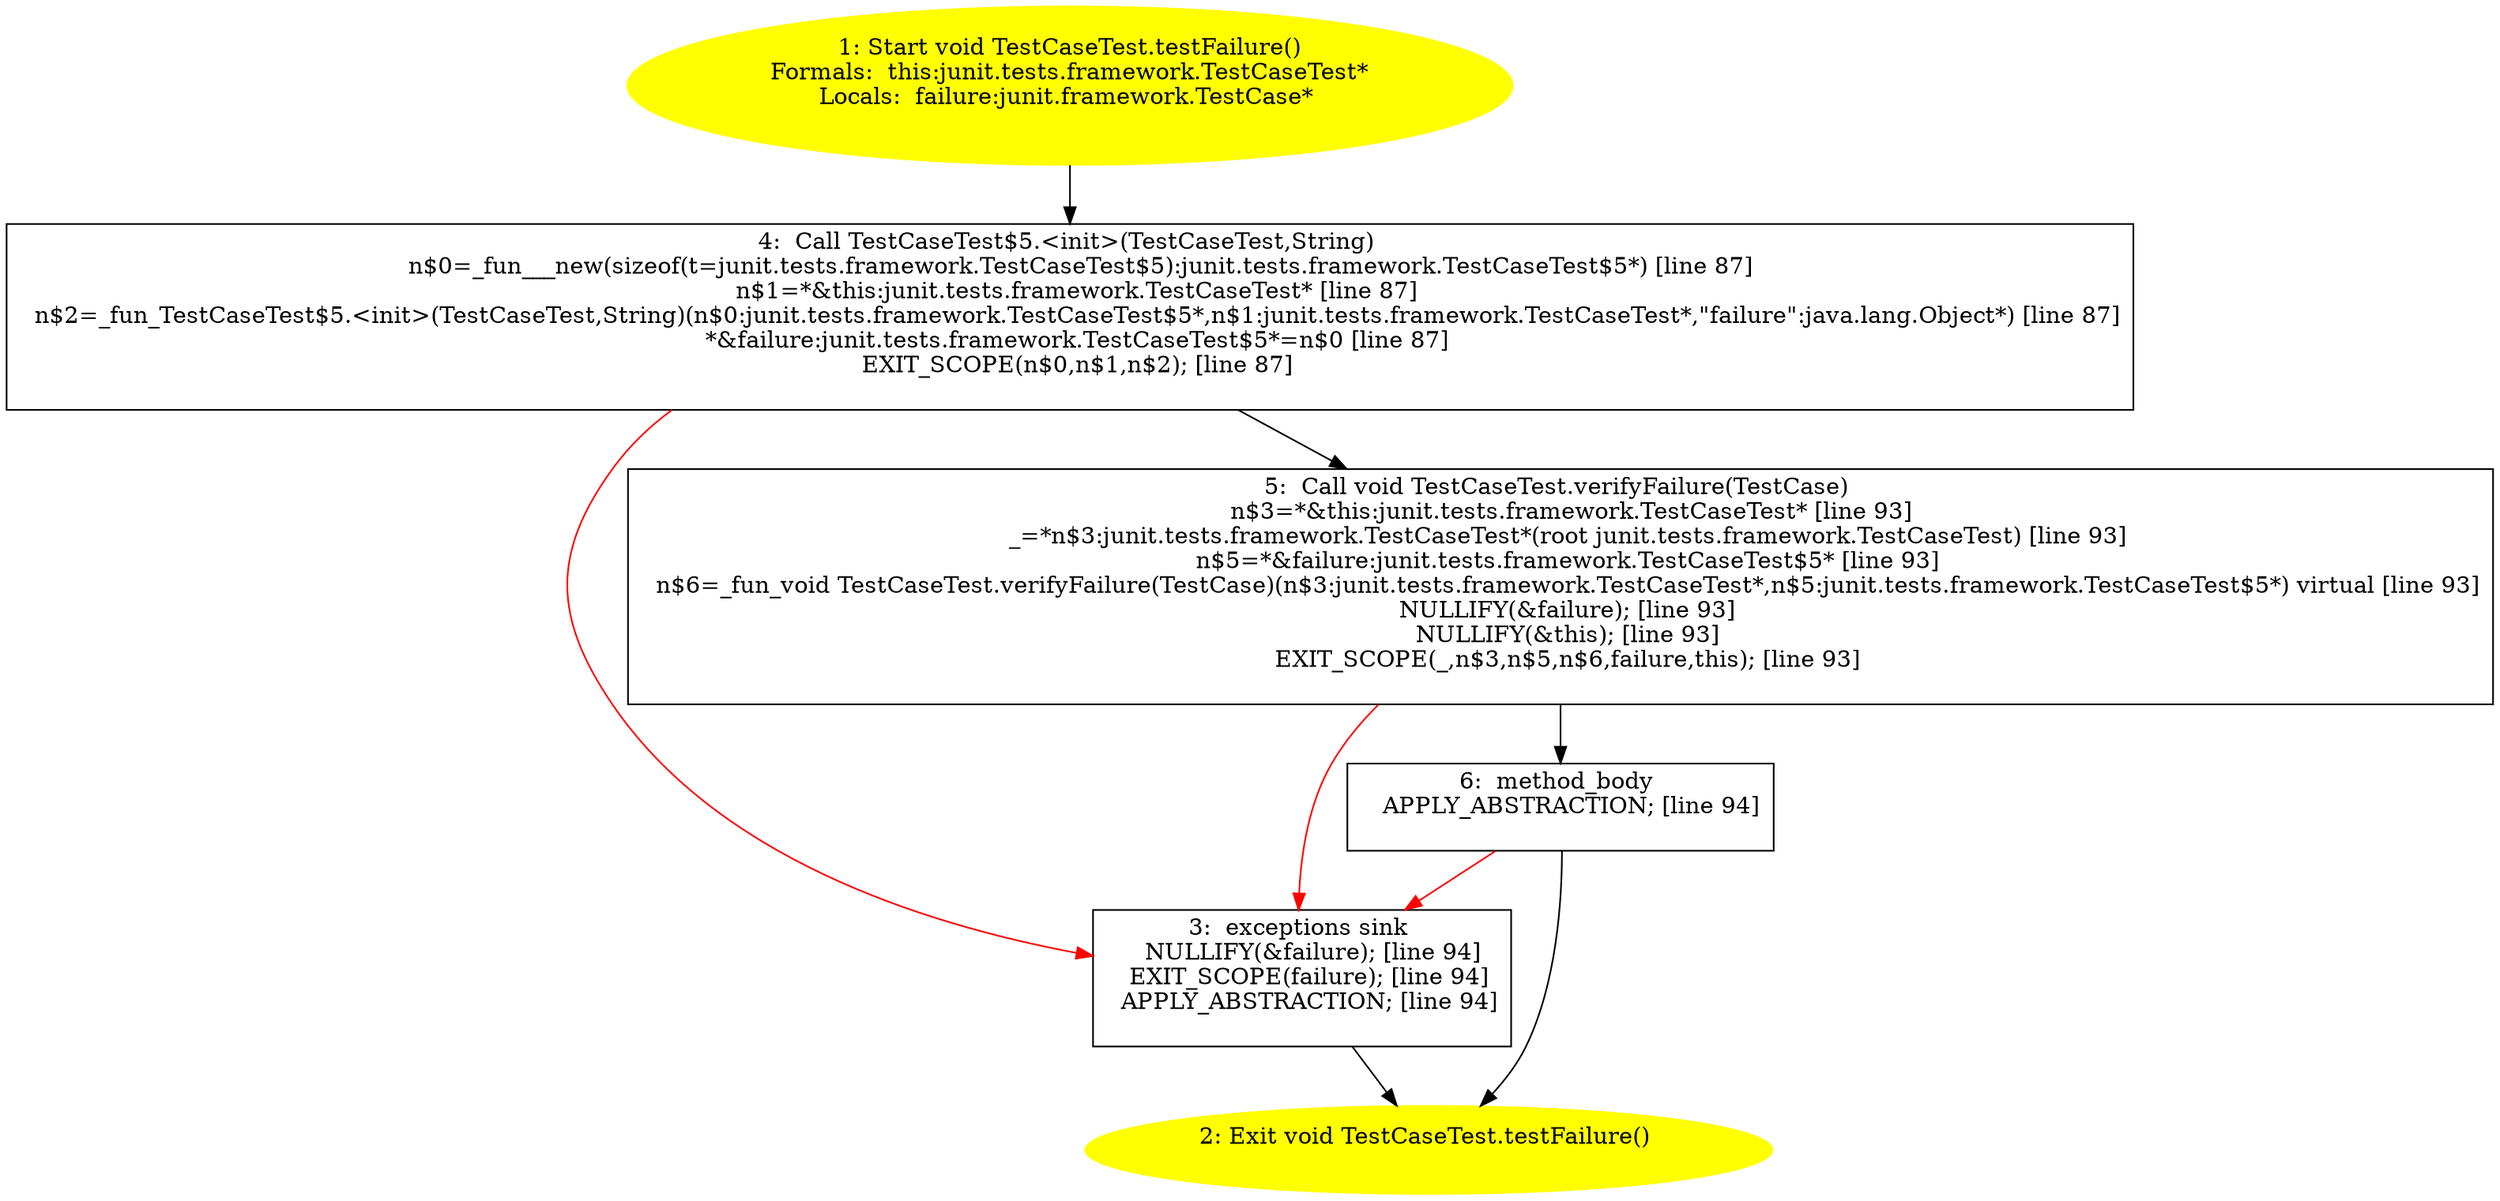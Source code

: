 /* @generated */
digraph cfg {
"junit.tests.framework.TestCaseTest.testFailure():void.ad0401a9aa8b06059212c2bc6e4984e3_1" [label="1: Start void TestCaseTest.testFailure()\nFormals:  this:junit.tests.framework.TestCaseTest*\nLocals:  failure:junit.framework.TestCase* \n  " color=yellow style=filled]
	

	 "junit.tests.framework.TestCaseTest.testFailure():void.ad0401a9aa8b06059212c2bc6e4984e3_1" -> "junit.tests.framework.TestCaseTest.testFailure():void.ad0401a9aa8b06059212c2bc6e4984e3_4" ;
"junit.tests.framework.TestCaseTest.testFailure():void.ad0401a9aa8b06059212c2bc6e4984e3_2" [label="2: Exit void TestCaseTest.testFailure() \n  " color=yellow style=filled]
	

"junit.tests.framework.TestCaseTest.testFailure():void.ad0401a9aa8b06059212c2bc6e4984e3_3" [label="3:  exceptions sink \n   NULLIFY(&failure); [line 94]\n  EXIT_SCOPE(failure); [line 94]\n  APPLY_ABSTRACTION; [line 94]\n " shape="box"]
	

	 "junit.tests.framework.TestCaseTest.testFailure():void.ad0401a9aa8b06059212c2bc6e4984e3_3" -> "junit.tests.framework.TestCaseTest.testFailure():void.ad0401a9aa8b06059212c2bc6e4984e3_2" ;
"junit.tests.framework.TestCaseTest.testFailure():void.ad0401a9aa8b06059212c2bc6e4984e3_4" [label="4:  Call TestCaseTest$5.<init>(TestCaseTest,String) \n   n$0=_fun___new(sizeof(t=junit.tests.framework.TestCaseTest$5):junit.tests.framework.TestCaseTest$5*) [line 87]\n  n$1=*&this:junit.tests.framework.TestCaseTest* [line 87]\n  n$2=_fun_TestCaseTest$5.<init>(TestCaseTest,String)(n$0:junit.tests.framework.TestCaseTest$5*,n$1:junit.tests.framework.TestCaseTest*,\"failure\":java.lang.Object*) [line 87]\n  *&failure:junit.tests.framework.TestCaseTest$5*=n$0 [line 87]\n  EXIT_SCOPE(n$0,n$1,n$2); [line 87]\n " shape="box"]
	

	 "junit.tests.framework.TestCaseTest.testFailure():void.ad0401a9aa8b06059212c2bc6e4984e3_4" -> "junit.tests.framework.TestCaseTest.testFailure():void.ad0401a9aa8b06059212c2bc6e4984e3_5" ;
	 "junit.tests.framework.TestCaseTest.testFailure():void.ad0401a9aa8b06059212c2bc6e4984e3_4" -> "junit.tests.framework.TestCaseTest.testFailure():void.ad0401a9aa8b06059212c2bc6e4984e3_3" [color="red" ];
"junit.tests.framework.TestCaseTest.testFailure():void.ad0401a9aa8b06059212c2bc6e4984e3_5" [label="5:  Call void TestCaseTest.verifyFailure(TestCase) \n   n$3=*&this:junit.tests.framework.TestCaseTest* [line 93]\n  _=*n$3:junit.tests.framework.TestCaseTest*(root junit.tests.framework.TestCaseTest) [line 93]\n  n$5=*&failure:junit.tests.framework.TestCaseTest$5* [line 93]\n  n$6=_fun_void TestCaseTest.verifyFailure(TestCase)(n$3:junit.tests.framework.TestCaseTest*,n$5:junit.tests.framework.TestCaseTest$5*) virtual [line 93]\n  NULLIFY(&failure); [line 93]\n  NULLIFY(&this); [line 93]\n  EXIT_SCOPE(_,n$3,n$5,n$6,failure,this); [line 93]\n " shape="box"]
	

	 "junit.tests.framework.TestCaseTest.testFailure():void.ad0401a9aa8b06059212c2bc6e4984e3_5" -> "junit.tests.framework.TestCaseTest.testFailure():void.ad0401a9aa8b06059212c2bc6e4984e3_6" ;
	 "junit.tests.framework.TestCaseTest.testFailure():void.ad0401a9aa8b06059212c2bc6e4984e3_5" -> "junit.tests.framework.TestCaseTest.testFailure():void.ad0401a9aa8b06059212c2bc6e4984e3_3" [color="red" ];
"junit.tests.framework.TestCaseTest.testFailure():void.ad0401a9aa8b06059212c2bc6e4984e3_6" [label="6:  method_body \n   APPLY_ABSTRACTION; [line 94]\n " shape="box"]
	

	 "junit.tests.framework.TestCaseTest.testFailure():void.ad0401a9aa8b06059212c2bc6e4984e3_6" -> "junit.tests.framework.TestCaseTest.testFailure():void.ad0401a9aa8b06059212c2bc6e4984e3_2" ;
	 "junit.tests.framework.TestCaseTest.testFailure():void.ad0401a9aa8b06059212c2bc6e4984e3_6" -> "junit.tests.framework.TestCaseTest.testFailure():void.ad0401a9aa8b06059212c2bc6e4984e3_3" [color="red" ];
}
